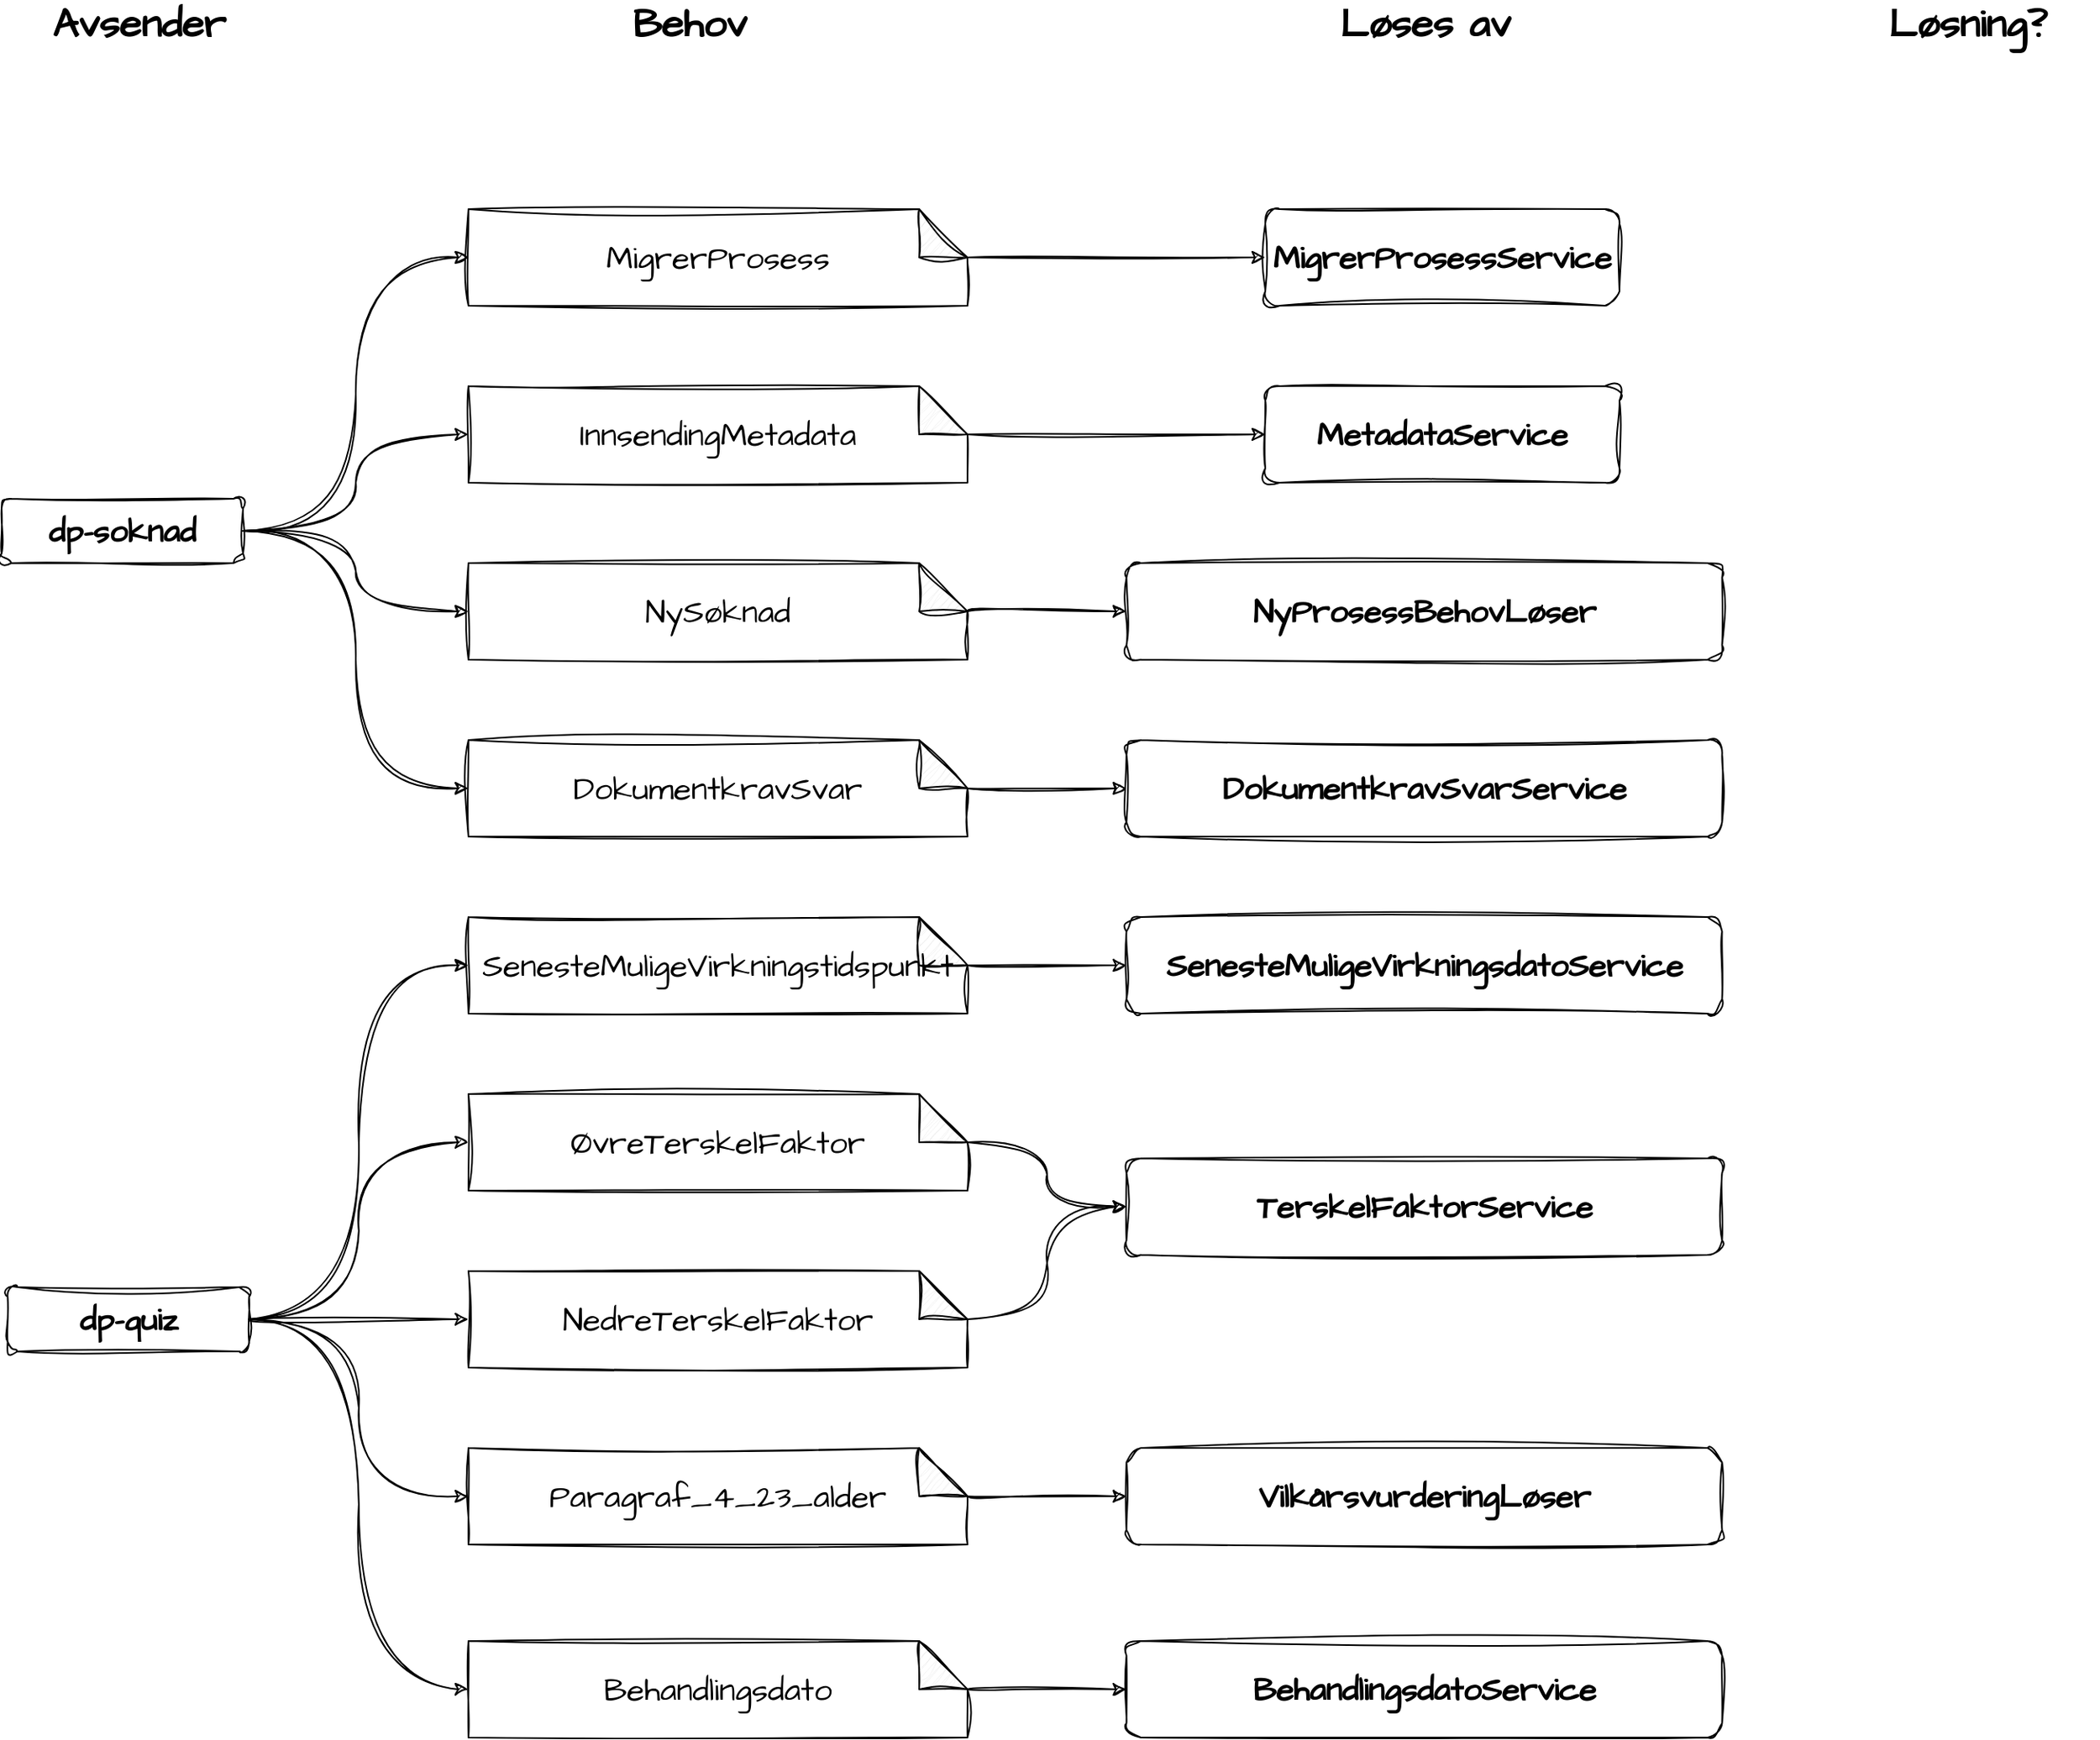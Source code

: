<mxfile version="20.5.3" type="embed"><diagram id="l2hICZZDM4IEkNlAZQyo" name="Page-1"><mxGraphModel dx="1839" dy="1135" grid="1" gridSize="10" guides="1" tooltips="1" connect="1" arrows="1" fold="1" page="1" pageScale="1" pageWidth="827" pageHeight="1169" math="0" shadow="0"><root><mxCell id="0"/><mxCell id="1" parent="0"/><mxCell id="33" value="Behov" style="rounded=1;whiteSpace=wrap;html=1;fontStyle=1;strokeColor=none;fontSize=25;sketch=1;curveFitting=1;jiggle=2;fontFamily=Architects Daughter;fontSource=https%3A%2F%2Ffonts.googleapis.com%2Fcss%3Ffamily%3DArchitects%2BDaughter;shadow=0;glass=0;" parent="1" vertex="1"><mxGeometry x="126.25" width="162.5" height="30" as="geometry"/></mxCell><mxCell id="85" value="Løses av" style="rounded=1;whiteSpace=wrap;html=1;fontStyle=1;strokeColor=none;fontSize=25;sketch=1;curveFitting=1;jiggle=2;fontFamily=Architects Daughter;fontSource=https%3A%2F%2Ffonts.googleapis.com%2Fcss%3Ffamily%3DArchitects%2BDaughter;shadow=0;glass=0;" parent="1" vertex="1"><mxGeometry x="582.5" width="162.5" height="30" as="geometry"/></mxCell><mxCell id="86" value="&lt;div style=&quot;font-size: 20px;&quot;&gt;&lt;div style=&quot;font-size: 20px;&quot;&gt;&lt;div style=&quot;font-size: 20px;&quot;&gt;&lt;div style=&quot;font-size: 20px;&quot;&gt;&lt;span style=&quot;font-size: 20px;&quot;&gt;Behandlingsdato&lt;/span&gt;&lt;/div&gt;&lt;/div&gt;&lt;/div&gt;&lt;/div&gt;" style="shape=note;whiteSpace=wrap;html=1;backgroundOutline=1;darkOpacity=0.05;fontColor=default;labelBackgroundColor=none;sketch=1;curveFitting=1;jiggle=2;fontFamily=Architects Daughter;fontSource=https%3A%2F%2Ffonts.googleapis.com%2Fcss%3Ffamily%3DArchitects%2BDaughter;fontSize=20;" parent="1" vertex="1"><mxGeometry x="70" y="1020" width="310" height="60" as="geometry"/></mxCell><mxCell id="87" value="&lt;div style=&quot;font-size: 20px;&quot;&gt;&lt;div style=&quot;font-size: 20px;&quot;&gt;&lt;div style=&quot;font-size: 20px;&quot;&gt;&lt;span style=&quot;font-size: 20px; background-color: initial; white-space: normal;&quot;&gt;DokumentkravSvar&lt;/span&gt;&lt;br style=&quot;font-size: 20px;&quot;&gt;&lt;/div&gt;&lt;/div&gt;&lt;/div&gt;" style="shape=note;whiteSpace=wrap;html=1;backgroundOutline=1;darkOpacity=0.05;fontColor=default;labelBackgroundColor=none;sketch=1;curveFitting=1;jiggle=2;fontFamily=Architects Daughter;fontSource=https%3A%2F%2Ffonts.googleapis.com%2Fcss%3Ffamily%3DArchitects%2BDaughter;fontSize=20;" parent="1" vertex="1"><mxGeometry x="70" y="460" width="310" height="60" as="geometry"/></mxCell><mxCell id="88" value="&lt;div style=&quot;font-size: 20px;&quot;&gt;&lt;div style=&quot;font-size: 20px;&quot;&gt;&lt;div style=&quot;font-size: 20px;&quot;&gt;&lt;span style=&quot;font-size: 20px; white-space: normal;&quot;&gt;InnsendingMetadata&lt;/span&gt;&lt;br style=&quot;font-size: 20px;&quot;&gt;&lt;/div&gt;&lt;/div&gt;&lt;/div&gt;" style="shape=note;whiteSpace=wrap;html=1;backgroundOutline=1;darkOpacity=0.05;fontColor=default;labelBackgroundColor=none;sketch=1;curveFitting=1;jiggle=2;fontFamily=Architects Daughter;fontSource=https%3A%2F%2Ffonts.googleapis.com%2Fcss%3Ffamily%3DArchitects%2BDaughter;fontSize=20;" parent="1" vertex="1"><mxGeometry x="70" y="240" width="310" height="60" as="geometry"/></mxCell><mxCell id="89" value="&lt;div style=&quot;font-size: 20px;&quot;&gt;&lt;div style=&quot;font-size: 20px;&quot;&gt;&lt;div style=&quot;font-size: 20px;&quot;&gt;&lt;span style=&quot;font-size: 20px; background-color: initial; white-space: normal;&quot;&gt;MigrerProsess&lt;/span&gt;&lt;br style=&quot;font-size: 20px;&quot;&gt;&lt;/div&gt;&lt;/div&gt;&lt;/div&gt;" style="shape=note;whiteSpace=wrap;html=1;backgroundOutline=1;darkOpacity=0.05;fontColor=default;labelBackgroundColor=none;sketch=1;curveFitting=1;jiggle=2;fontFamily=Architects Daughter;fontSource=https%3A%2F%2Ffonts.googleapis.com%2Fcss%3Ffamily%3DArchitects%2BDaughter;fontSize=20;" parent="1" vertex="1"><mxGeometry x="70" y="130" width="310" height="60" as="geometry"/></mxCell><mxCell id="90" value="&lt;div style=&quot;font-size: 20px;&quot;&gt;&lt;div style=&quot;font-size: 20px;&quot;&gt;&lt;div style=&quot;font-size: 20px;&quot;&gt;&lt;span style=&quot;font-size: 20px; background-color: initial; white-space: normal;&quot;&gt;SenesteMuligeVirkningstidspunkt&lt;/span&gt;&lt;br style=&quot;font-size: 20px;&quot;&gt;&lt;/div&gt;&lt;/div&gt;&lt;/div&gt;" style="shape=note;whiteSpace=wrap;html=1;backgroundOutline=1;darkOpacity=0.05;fontColor=default;labelBackgroundColor=none;sketch=1;curveFitting=1;jiggle=2;fontFamily=Architects Daughter;fontSource=https%3A%2F%2Ffonts.googleapis.com%2Fcss%3Ffamily%3DArchitects%2BDaughter;fontSize=20;" parent="1" vertex="1"><mxGeometry x="70" y="570" width="310" height="60" as="geometry"/></mxCell><mxCell id="91" value="&lt;div style=&quot;font-size: 20px;&quot;&gt;&lt;div style=&quot;font-size: 20px;&quot;&gt;&lt;div style=&quot;font-size: 20px;&quot;&gt;&lt;span style=&quot;font-size: 20px; background-color: initial; white-space: normal;&quot;&gt;ØvreTerskelFaktor&lt;/span&gt;&lt;br style=&quot;font-size: 20px;&quot;&gt;&lt;/div&gt;&lt;/div&gt;&lt;/div&gt;" style="shape=note;whiteSpace=wrap;html=1;backgroundOutline=1;darkOpacity=0.05;fontColor=default;labelBackgroundColor=none;sketch=1;curveFitting=1;jiggle=2;fontFamily=Architects Daughter;fontSource=https%3A%2F%2Ffonts.googleapis.com%2Fcss%3Ffamily%3DArchitects%2BDaughter;fontSize=20;" parent="1" vertex="1"><mxGeometry x="70" y="680" width="310" height="60" as="geometry"/></mxCell><mxCell id="92" value="&lt;div style=&quot;font-size: 20px;&quot;&gt;&lt;div style=&quot;font-size: 20px;&quot;&gt;&lt;div style=&quot;font-size: 20px;&quot;&gt;&lt;span style=&quot;font-size: 20px; background-color: initial; white-space: normal;&quot;&gt;NySøknad&lt;/span&gt;&lt;br style=&quot;font-size: 20px;&quot;&gt;&lt;/div&gt;&lt;/div&gt;&lt;/div&gt;" style="shape=note;whiteSpace=wrap;html=1;backgroundOutline=1;darkOpacity=0.05;fontColor=default;labelBackgroundColor=none;sketch=1;curveFitting=1;jiggle=2;fontFamily=Architects Daughter;fontSource=https%3A%2F%2Ffonts.googleapis.com%2Fcss%3Ffamily%3DArchitects%2BDaughter;fontSize=20;" parent="1" vertex="1"><mxGeometry x="70" y="350" width="310" height="60" as="geometry"/></mxCell><mxCell id="93" value="&lt;div style=&quot;font-size: 20px;&quot;&gt;&lt;div style=&quot;font-size: 20px;&quot;&gt;&lt;div style=&quot;font-size: 20px;&quot;&gt;&lt;span style=&quot;font-size: 20px; background-color: initial; white-space: normal;&quot;&gt;Paragraf_4_23_alder&lt;/span&gt;&lt;br style=&quot;font-size: 20px;&quot;&gt;&lt;/div&gt;&lt;/div&gt;&lt;/div&gt;" style="shape=note;whiteSpace=wrap;html=1;backgroundOutline=1;darkOpacity=0.05;fontColor=default;labelBackgroundColor=none;sketch=1;curveFitting=1;jiggle=2;fontFamily=Architects Daughter;fontSource=https%3A%2F%2Ffonts.googleapis.com%2Fcss%3Ffamily%3DArchitects%2BDaughter;fontSize=20;" parent="1" vertex="1"><mxGeometry x="70" y="900" width="310" height="60" as="geometry"/></mxCell><mxCell id="94" value="&lt;div style=&quot;font-size: 20px;&quot;&gt;&lt;div style=&quot;font-size: 20px;&quot;&gt;&lt;div style=&quot;font-size: 20px;&quot;&gt;&lt;span style=&quot;background-color: initial; font-size: 20px; white-space: normal;&quot;&gt;NedreTerskelFaktor&lt;/span&gt;&lt;br style=&quot;font-size: 20px;&quot;&gt;&lt;/div&gt;&lt;/div&gt;&lt;/div&gt;" style="shape=note;whiteSpace=wrap;html=1;backgroundOutline=1;darkOpacity=0.05;fontColor=default;labelBackgroundColor=none;sketch=1;curveFitting=1;jiggle=2;fontFamily=Architects Daughter;fontSource=https%3A%2F%2Ffonts.googleapis.com%2Fcss%3Ffamily%3DArchitects%2BDaughter;fontSize=20;" parent="1" vertex="1"><mxGeometry x="70" y="790" width="310" height="60" as="geometry"/></mxCell><mxCell id="95" value="MigrerProsessService" style="rounded=1;whiteSpace=wrap;html=1;labelBorderColor=none;fontColor=default;labelBackgroundColor=none;fontSize=20;fontStyle=1;sketch=1;curveFitting=1;jiggle=2;fontFamily=Architects Daughter;fontSource=https%3A%2F%2Ffonts.googleapis.com%2Fcss%3Ffamily%3DArchitects%2BDaughter;" parent="1" vertex="1"><mxGeometry x="565" y="130" width="220" height="60" as="geometry"/></mxCell><mxCell id="96" value="" style="endArrow=classic;html=1;rounded=0;exitX=0;exitY=0;exitDx=310;exitDy=30;exitPerimeter=0;entryX=0;entryY=0.5;entryDx=0;entryDy=0;sketch=1;" parent="1" source="89" target="95" edge="1"><mxGeometry width="50" height="50" relative="1" as="geometry"><mxPoint x="530" y="520" as="sourcePoint"/><mxPoint x="580" y="470" as="targetPoint"/></mxGeometry></mxCell><mxCell id="97" value="MetadataService" style="rounded=1;whiteSpace=wrap;html=1;labelBorderColor=none;fontColor=default;labelBackgroundColor=none;fontSize=20;fontStyle=1;sketch=1;curveFitting=1;jiggle=2;fontFamily=Architects Daughter;fontSource=https%3A%2F%2Ffonts.googleapis.com%2Fcss%3Ffamily%3DArchitects%2BDaughter;" parent="1" vertex="1"><mxGeometry x="565" y="240" width="220" height="60" as="geometry"/></mxCell><mxCell id="98" value="" style="endArrow=classic;html=1;rounded=0;exitX=0;exitY=0;exitDx=310;exitDy=30;exitPerimeter=0;entryX=0;entryY=0.5;entryDx=0;entryDy=0;sketch=1;" parent="1" source="88" target="97" edge="1"><mxGeometry width="50" height="50" relative="1" as="geometry"><mxPoint x="390" y="170" as="sourcePoint"/><mxPoint x="470" y="170" as="targetPoint"/></mxGeometry></mxCell><mxCell id="99" value="SenesteMuligeVirkningsdatoService" style="rounded=1;whiteSpace=wrap;html=1;labelBorderColor=none;fontColor=default;labelBackgroundColor=none;fontSize=20;fontStyle=1;sketch=1;curveFitting=1;jiggle=2;fontFamily=Architects Daughter;fontSource=https%3A%2F%2Ffonts.googleapis.com%2Fcss%3Ffamily%3DArchitects%2BDaughter;" parent="1" vertex="1"><mxGeometry x="478.75" y="570" width="370" height="60" as="geometry"/></mxCell><mxCell id="100" value="" style="endArrow=classic;html=1;exitX=0;exitY=0;exitDx=310;exitDy=30;exitPerimeter=0;entryX=0;entryY=0.5;entryDx=0;entryDy=0;sketch=1;curved=1;" parent="1" source="90" target="99" edge="1"><mxGeometry width="50" height="50" relative="1" as="geometry"><mxPoint x="390" y="280" as="sourcePoint"/><mxPoint x="575" y="280" as="targetPoint"/></mxGeometry></mxCell><mxCell id="101" value="TerskelFaktorService" style="rounded=1;whiteSpace=wrap;html=1;labelBorderColor=none;fontColor=default;labelBackgroundColor=none;fontSize=20;fontStyle=1;sketch=1;curveFitting=1;jiggle=2;fontFamily=Architects Daughter;fontSource=https%3A%2F%2Ffonts.googleapis.com%2Fcss%3Ffamily%3DArchitects%2BDaughter;" parent="1" vertex="1"><mxGeometry x="478.75" y="720" width="370" height="60" as="geometry"/></mxCell><mxCell id="103" style="edgeStyle=orthogonalEdgeStyle;curved=1;html=1;entryX=0;entryY=0.5;entryDx=0;entryDy=0;fontSize=18;fontColor=#FFFFFF;sketch=1;curveFitting=1;jiggle=2;exitX=0;exitY=0;exitDx=310;exitDy=30;shadow=0;exitPerimeter=0;" parent="1" source="91" target="101" edge="1"><mxGeometry relative="1" as="geometry"><mxPoint x="710" y="565.5" as="sourcePoint"/><mxPoint x="837.5" y="490" as="targetPoint"/></mxGeometry></mxCell><mxCell id="104" style="edgeStyle=orthogonalEdgeStyle;curved=1;html=1;entryX=0;entryY=0.5;entryDx=0;entryDy=0;fontSize=18;fontColor=#FFFFFF;sketch=1;curveFitting=1;jiggle=2;exitX=0;exitY=0;exitDx=310;exitDy=30;shadow=0;exitPerimeter=0;" parent="1" source="94" target="101" edge="1"><mxGeometry relative="1" as="geometry"><mxPoint x="390" y="515" as="sourcePoint"/><mxPoint x="500" y="550" as="targetPoint"/></mxGeometry></mxCell><mxCell id="105" value="NyProsessBehovLøser" style="rounded=1;whiteSpace=wrap;html=1;labelBorderColor=none;fontColor=default;labelBackgroundColor=none;fontSize=20;fontStyle=1;sketch=1;curveFitting=1;jiggle=2;fontFamily=Architects Daughter;fontSource=https%3A%2F%2Ffonts.googleapis.com%2Fcss%3Ffamily%3DArchitects%2BDaughter;" parent="1" vertex="1"><mxGeometry x="478.75" y="350" width="370" height="60" as="geometry"/></mxCell><mxCell id="106" style="edgeStyle=orthogonalEdgeStyle;curved=1;html=1;entryX=0;entryY=0.5;entryDx=0;entryDy=0;fontSize=18;fontColor=#FFFFFF;sketch=1;curveFitting=1;jiggle=2;exitX=0;exitY=0;exitDx=310;exitDy=30;shadow=0;exitPerimeter=0;" parent="1" source="92" target="105" edge="1"><mxGeometry relative="1" as="geometry"><mxPoint x="390" y="610" as="sourcePoint"/><mxPoint x="500" y="550" as="targetPoint"/></mxGeometry></mxCell><mxCell id="107" value="VilkårsvurderingLøser" style="rounded=1;whiteSpace=wrap;html=1;labelBorderColor=none;fontColor=default;labelBackgroundColor=none;fontSize=20;fontStyle=1;sketch=1;curveFitting=1;jiggle=2;fontFamily=Architects Daughter;fontSource=https%3A%2F%2Ffonts.googleapis.com%2Fcss%3Ffamily%3DArchitects%2BDaughter;" parent="1" vertex="1"><mxGeometry x="478.75" y="900" width="370" height="60" as="geometry"/></mxCell><mxCell id="108" style="edgeStyle=orthogonalEdgeStyle;curved=1;html=1;entryX=0;entryY=0.5;entryDx=0;entryDy=0;fontSize=18;fontColor=#FFFFFF;sketch=1;curveFitting=1;jiggle=2;exitX=0;exitY=0;exitDx=310;exitDy=30;shadow=0;exitPerimeter=0;" parent="1" source="93" target="107" edge="1"><mxGeometry relative="1" as="geometry"><mxPoint x="390" y="720" as="sourcePoint"/><mxPoint x="500" y="720" as="targetPoint"/></mxGeometry></mxCell><mxCell id="109" value="DokumentkravSvarService" style="rounded=1;whiteSpace=wrap;html=1;labelBorderColor=none;fontColor=default;labelBackgroundColor=none;fontSize=20;fontStyle=1;sketch=1;curveFitting=1;jiggle=2;fontFamily=Architects Daughter;fontSource=https%3A%2F%2Ffonts.googleapis.com%2Fcss%3Ffamily%3DArchitects%2BDaughter;" parent="1" vertex="1"><mxGeometry x="478.75" y="460" width="370" height="60" as="geometry"/></mxCell><mxCell id="110" style="edgeStyle=orthogonalEdgeStyle;curved=1;html=1;entryX=0;entryY=0.5;entryDx=0;entryDy=0;fontSize=18;fontColor=#FFFFFF;sketch=1;curveFitting=1;jiggle=2;exitX=0;exitY=0;exitDx=310;exitDy=30;shadow=0;exitPerimeter=0;" parent="1" source="87" target="109" edge="1"><mxGeometry relative="1" as="geometry"><mxPoint x="390" y="830" as="sourcePoint"/><mxPoint x="488.75" y="830" as="targetPoint"/></mxGeometry></mxCell><mxCell id="111" value="BehandlingsdatoService" style="rounded=1;whiteSpace=wrap;html=1;labelBorderColor=none;fontColor=default;labelBackgroundColor=none;fontSize=20;fontStyle=1;sketch=1;curveFitting=1;jiggle=2;fontFamily=Architects Daughter;fontSource=https%3A%2F%2Ffonts.googleapis.com%2Fcss%3Ffamily%3DArchitects%2BDaughter;" parent="1" vertex="1"><mxGeometry x="478.75" y="1020" width="370" height="60" as="geometry"/></mxCell><mxCell id="112" style="edgeStyle=orthogonalEdgeStyle;curved=1;html=1;entryX=0;entryY=0.5;entryDx=0;entryDy=0;fontSize=18;fontColor=#FFFFFF;sketch=1;curveFitting=1;jiggle=2;exitX=0;exitY=0;exitDx=310;exitDy=30;shadow=0;exitPerimeter=0;" parent="1" source="86" target="111" edge="1"><mxGeometry relative="1" as="geometry"><mxPoint x="390" y="950" as="sourcePoint"/><mxPoint x="488.75" y="950" as="targetPoint"/></mxGeometry></mxCell><mxCell id="113" value="Løsning?" style="rounded=1;whiteSpace=wrap;html=1;fontStyle=1;strokeColor=none;fontSize=25;sketch=1;curveFitting=1;jiggle=2;fontFamily=Architects Daughter;fontSource=https%3A%2F%2Ffonts.googleapis.com%2Fcss%3Ffamily%3DArchitects%2BDaughter;shadow=0;glass=0;" vertex="1" parent="1"><mxGeometry x="920" width="162.5" height="30" as="geometry"/></mxCell><mxCell id="114" value="Avsender" style="rounded=1;whiteSpace=wrap;html=1;fontStyle=1;strokeColor=none;fontSize=25;sketch=1;curveFitting=1;jiggle=2;fontFamily=Architects Daughter;fontSource=https%3A%2F%2Ffonts.googleapis.com%2Fcss%3Ffamily%3DArchitects%2BDaughter;shadow=0;glass=0;" vertex="1" parent="1"><mxGeometry x="-216.25" width="162.5" height="30" as="geometry"/></mxCell><mxCell id="115" value="dp-soknad" style="rounded=1;whiteSpace=wrap;html=1;labelBorderColor=none;fontColor=default;labelBackgroundColor=none;fontSize=20;fontStyle=1;sketch=1;curveFitting=1;jiggle=2;fontFamily=Architects Daughter;fontSource=https%3A%2F%2Ffonts.googleapis.com%2Fcss%3Ffamily%3DArchitects%2BDaughter;" vertex="1" parent="1"><mxGeometry x="-220" y="310" width="150" height="40" as="geometry"/></mxCell><mxCell id="118" style="edgeStyle=orthogonalEdgeStyle;curved=1;html=1;entryX=0;entryY=0.5;entryDx=0;entryDy=0;fontSize=18;fontColor=#FFFFFF;sketch=1;curveFitting=1;jiggle=2;exitX=1;exitY=0.5;exitDx=0;exitDy=0;entryPerimeter=0;shadow=0;" edge="1" parent="1" source="115" target="89"><mxGeometry relative="1" as="geometry"><mxPoint x="710" y="565.5" as="sourcePoint"/><mxPoint x="837.5" y="490" as="targetPoint"/></mxGeometry></mxCell><mxCell id="119" style="edgeStyle=orthogonalEdgeStyle;curved=1;html=1;entryX=0;entryY=0.5;entryDx=0;entryDy=0;fontSize=18;fontColor=#FFFFFF;sketch=1;curveFitting=1;jiggle=2;exitX=1;exitY=0.5;exitDx=0;exitDy=0;entryPerimeter=0;shadow=0;" edge="1" parent="1" source="115" target="88"><mxGeometry relative="1" as="geometry"><mxPoint x="-30" y="240" as="sourcePoint"/><mxPoint x="80" y="170" as="targetPoint"/></mxGeometry></mxCell><mxCell id="120" value="dp-quiz" style="rounded=1;whiteSpace=wrap;html=1;labelBorderColor=none;fontColor=default;labelBackgroundColor=none;fontSize=20;fontStyle=1;sketch=1;curveFitting=1;jiggle=2;fontFamily=Architects Daughter;fontSource=https%3A%2F%2Ffonts.googleapis.com%2Fcss%3Ffamily%3DArchitects%2BDaughter;" vertex="1" parent="1"><mxGeometry x="-216.25" y="800" width="150" height="40" as="geometry"/></mxCell><mxCell id="121" style="edgeStyle=orthogonalEdgeStyle;curved=1;html=1;entryX=0;entryY=0.5;entryDx=0;entryDy=0;fontSize=18;fontColor=#FFFFFF;sketch=1;curveFitting=1;jiggle=2;exitX=1;exitY=0.5;exitDx=0;exitDy=0;entryPerimeter=0;shadow=0;" edge="1" parent="1" source="120" target="90"><mxGeometry relative="1" as="geometry"><mxPoint x="-6.25" y="230" as="sourcePoint"/><mxPoint x="80" y="280" as="targetPoint"/></mxGeometry></mxCell><mxCell id="122" style="edgeStyle=orthogonalEdgeStyle;curved=1;html=1;entryX=0;entryY=0.5;entryDx=0;entryDy=0;fontSize=18;fontColor=#FFFFFF;sketch=1;curveFitting=1;jiggle=2;exitX=1;exitY=0.5;exitDx=0;exitDy=0;entryPerimeter=0;shadow=0;" edge="1" parent="1" source="120" target="91"><mxGeometry relative="1" as="geometry"><mxPoint x="-6.25" y="390" as="sourcePoint"/><mxPoint x="80" y="390" as="targetPoint"/></mxGeometry></mxCell><mxCell id="123" style="edgeStyle=orthogonalEdgeStyle;curved=1;html=1;entryX=0;entryY=0.5;entryDx=0;entryDy=0;fontSize=18;fontColor=#FFFFFF;sketch=1;curveFitting=1;jiggle=2;entryPerimeter=0;shadow=0;" edge="1" parent="1" source="120" target="94"><mxGeometry relative="1" as="geometry"><mxPoint x="-20" y="380" as="sourcePoint"/><mxPoint x="80" y="500" as="targetPoint"/></mxGeometry></mxCell><mxCell id="124" style="edgeStyle=orthogonalEdgeStyle;curved=1;html=1;entryX=0;entryY=0.5;entryDx=0;entryDy=0;fontSize=18;fontColor=#FFFFFF;sketch=1;curveFitting=1;jiggle=2;exitX=1;exitY=0.5;exitDx=0;exitDy=0;entryPerimeter=0;shadow=0;" edge="1" parent="1" source="115" target="92"><mxGeometry relative="1" as="geometry"><mxPoint x="-6.25" y="230" as="sourcePoint"/><mxPoint x="80" y="280" as="targetPoint"/></mxGeometry></mxCell><mxCell id="125" style="edgeStyle=orthogonalEdgeStyle;curved=1;html=1;fontSize=18;fontColor=#FFFFFF;sketch=1;curveFitting=1;jiggle=2;exitX=1;exitY=0.5;exitDx=0;exitDy=0;shadow=0;entryX=0;entryY=0.5;entryDx=0;entryDy=0;entryPerimeter=0;" edge="1" parent="1" source="120" target="93"><mxGeometry relative="1" as="geometry"><mxPoint x="-6.25" y="390" as="sourcePoint"/><mxPoint x="-10" y="670" as="targetPoint"/></mxGeometry></mxCell><mxCell id="126" style="edgeStyle=orthogonalEdgeStyle;curved=1;html=1;entryX=0;entryY=0.5;entryDx=0;entryDy=0;fontSize=18;fontColor=#FFFFFF;sketch=1;curveFitting=1;jiggle=2;exitX=1;exitY=0.5;exitDx=0;exitDy=0;entryPerimeter=0;shadow=0;" edge="1" parent="1" source="115" target="87"><mxGeometry relative="1" as="geometry"><mxPoint x="-6.25" y="230" as="sourcePoint"/><mxPoint x="80" y="720" as="targetPoint"/></mxGeometry></mxCell><mxCell id="127" style="edgeStyle=orthogonalEdgeStyle;curved=1;html=1;fontSize=18;fontColor=#FFFFFF;sketch=1;curveFitting=1;jiggle=2;exitX=1;exitY=0.5;exitDx=0;exitDy=0;shadow=0;entryX=0;entryY=0.5;entryDx=0;entryDy=0;entryPerimeter=0;" edge="1" parent="1" source="120" target="86"><mxGeometry relative="1" as="geometry"><mxPoint x="-50" y="390" as="sourcePoint"/><mxPoint x="80" y="830" as="targetPoint"/></mxGeometry></mxCell></root></mxGraphModel></diagram></mxfile>